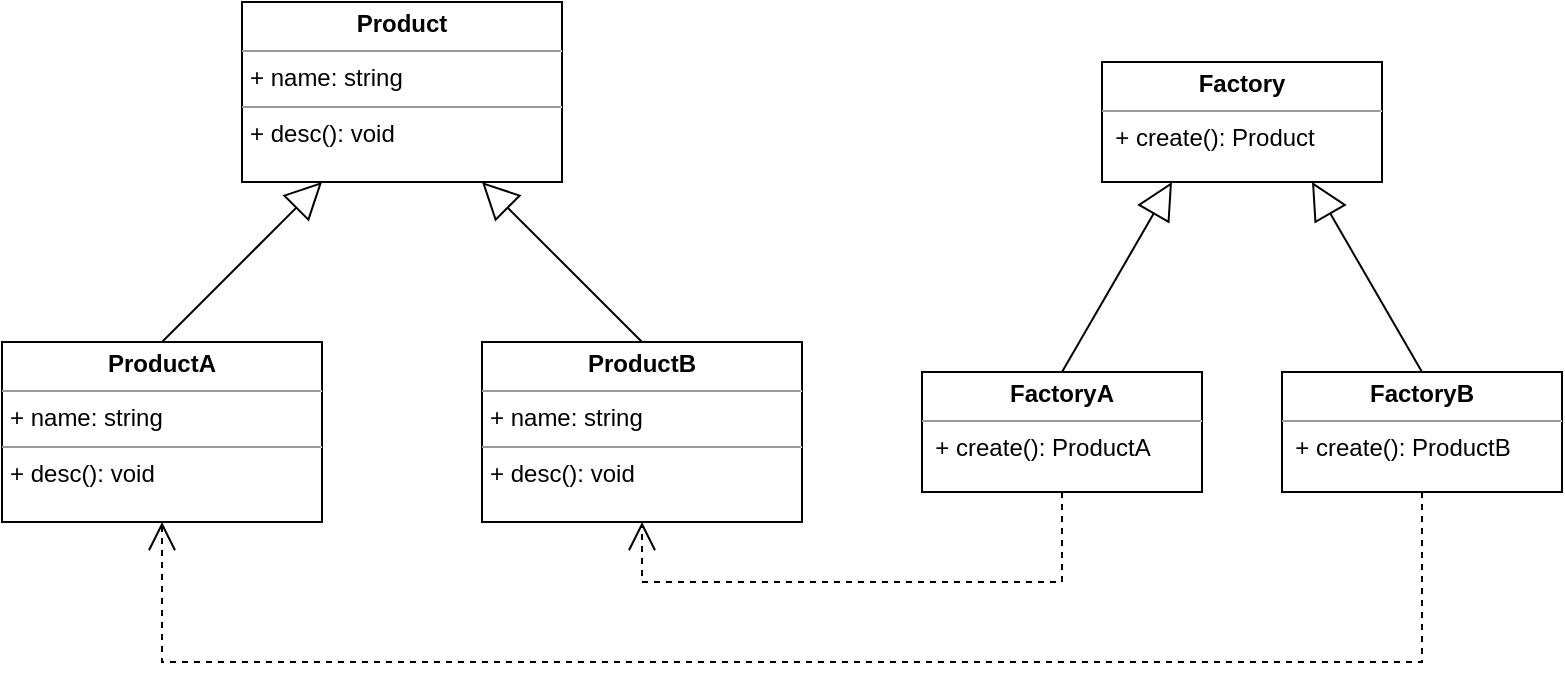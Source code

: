 <mxfile version="14.6.13" type="device"><diagram id="5G_MjmxL5HegxJ0Qo1So" name="Page-1"><mxGraphModel dx="1086" dy="806" grid="1" gridSize="10" guides="1" tooltips="1" connect="1" arrows="1" fold="1" page="1" pageScale="1" pageWidth="827" pageHeight="1169" math="0" shadow="0"><root><mxCell id="0"/><mxCell id="1" parent="0"/><mxCell id="Hr9RfEdb0wUrc-i_7len-1" value="&lt;p style=&quot;margin: 0px ; margin-top: 4px ; text-align: center&quot;&gt;&lt;b&gt;Product&lt;/b&gt;&lt;/p&gt;&lt;hr size=&quot;1&quot;&gt;&lt;p style=&quot;margin: 0px ; margin-left: 4px&quot;&gt;+ name: string&lt;/p&gt;&lt;hr size=&quot;1&quot;&gt;&lt;p style=&quot;margin: 0px ; margin-left: 4px&quot;&gt;+ desc(): void&lt;/p&gt;" style="verticalAlign=top;align=left;overflow=fill;fontSize=12;fontFamily=Helvetica;html=1;" parent="1" vertex="1"><mxGeometry x="240" y="150" width="160" height="90" as="geometry"/></mxCell><mxCell id="Hr9RfEdb0wUrc-i_7len-2" value="&lt;p style=&quot;margin: 0px ; margin-top: 4px ; text-align: center&quot;&gt;&lt;b&gt;ProductB&lt;/b&gt;&lt;/p&gt;&lt;hr size=&quot;1&quot;&gt;&lt;p style=&quot;margin: 0px ; margin-left: 4px&quot;&gt;+ name: string&lt;/p&gt;&lt;hr size=&quot;1&quot;&gt;&lt;p style=&quot;margin: 0px ; margin-left: 4px&quot;&gt;+ desc(): void&lt;/p&gt;" style="verticalAlign=top;align=left;overflow=fill;fontSize=12;fontFamily=Helvetica;html=1;" parent="1" vertex="1"><mxGeometry x="360" y="320" width="160" height="90" as="geometry"/></mxCell><mxCell id="Hr9RfEdb0wUrc-i_7len-3" value="&lt;p style=&quot;margin: 0px ; margin-top: 4px ; text-align: center&quot;&gt;&lt;b&gt;ProductA&lt;/b&gt;&lt;/p&gt;&lt;hr size=&quot;1&quot;&gt;&lt;p style=&quot;margin: 0px ; margin-left: 4px&quot;&gt;+ name: string&lt;/p&gt;&lt;hr size=&quot;1&quot;&gt;&lt;p style=&quot;margin: 0px ; margin-left: 4px&quot;&gt;+ desc(): void&lt;/p&gt;" style="verticalAlign=top;align=left;overflow=fill;fontSize=12;fontFamily=Helvetica;html=1;" parent="1" vertex="1"><mxGeometry x="120" y="320" width="160" height="90" as="geometry"/></mxCell><mxCell id="Hr9RfEdb0wUrc-i_7len-34" value="" style="endArrow=block;endSize=16;endFill=0;html=1;rounded=0;entryX=0.25;entryY=1;entryDx=0;entryDy=0;exitX=0.5;exitY=0;exitDx=0;exitDy=0;" parent="1" source="Hr9RfEdb0wUrc-i_7len-3" target="Hr9RfEdb0wUrc-i_7len-1" edge="1"><mxGeometry width="160" relative="1" as="geometry"><mxPoint x="340" y="320" as="sourcePoint"/><mxPoint x="500" y="320" as="targetPoint"/></mxGeometry></mxCell><mxCell id="Hr9RfEdb0wUrc-i_7len-35" value="" style="endArrow=block;endSize=16;endFill=0;html=1;rounded=0;entryX=0.75;entryY=1;entryDx=0;entryDy=0;exitX=0.5;exitY=0;exitDx=0;exitDy=0;" parent="1" source="Hr9RfEdb0wUrc-i_7len-2" target="Hr9RfEdb0wUrc-i_7len-1" edge="1"><mxGeometry width="160" relative="1" as="geometry"><mxPoint x="340" y="320" as="sourcePoint"/><mxPoint x="500" y="320" as="targetPoint"/><Array as="points"/></mxGeometry></mxCell><mxCell id="Hr9RfEdb0wUrc-i_7len-39" value="" style="endArrow=open;endSize=12;dashed=1;html=1;rounded=0;entryX=0.5;entryY=1;entryDx=0;entryDy=0;exitX=0.5;exitY=1;exitDx=0;exitDy=0;" parent="1" source="rwqdGqx1N8JcSS7f45IA-2" target="Hr9RfEdb0wUrc-i_7len-2" edge="1"><mxGeometry width="160" relative="1" as="geometry"><mxPoint x="640" y="410" as="sourcePoint"/><mxPoint x="580" y="320" as="targetPoint"/><Array as="points"><mxPoint x="650" y="440"/><mxPoint x="440" y="440"/></Array><mxPoint as="offset"/></mxGeometry></mxCell><mxCell id="Hr9RfEdb0wUrc-i_7len-38" value="" style="endArrow=open;endSize=12;dashed=1;html=1;rounded=0;entryX=0.5;entryY=1;entryDx=0;entryDy=0;exitX=0.5;exitY=1;exitDx=0;exitDy=0;" parent="1" source="rwqdGqx1N8JcSS7f45IA-3" edge="1" target="Hr9RfEdb0wUrc-i_7len-3"><mxGeometry width="160" relative="1" as="geometry"><mxPoint x="764" y="440" as="sourcePoint"/><mxPoint x="244" y="410" as="targetPoint"/><Array as="points"><mxPoint x="830" y="480"/><mxPoint x="200" y="480"/></Array><mxPoint as="offset"/></mxGeometry></mxCell><mxCell id="rwqdGqx1N8JcSS7f45IA-2" value="&lt;p style=&quot;margin: 0px ; margin-top: 4px ; text-align: center&quot;&gt;&lt;b&gt;FactoryA&lt;/b&gt;&lt;/p&gt;&lt;hr size=&quot;1&quot;&gt;&lt;div style=&quot;height: 2px&quot;&gt;&amp;nbsp; + create(): ProductA&lt;/div&gt;" style="verticalAlign=top;align=left;overflow=fill;fontSize=12;fontFamily=Helvetica;html=1;" parent="1" vertex="1"><mxGeometry x="580" y="335" width="140" height="60" as="geometry"/></mxCell><mxCell id="rwqdGqx1N8JcSS7f45IA-3" value="&lt;p style=&quot;margin: 0px ; margin-top: 4px ; text-align: center&quot;&gt;&lt;b&gt;FactoryB&lt;/b&gt;&lt;/p&gt;&lt;hr size=&quot;1&quot;&gt;&lt;div style=&quot;height: 2px&quot;&gt;&amp;nbsp; + create(): ProductB&lt;/div&gt;" style="verticalAlign=top;align=left;overflow=fill;fontSize=12;fontFamily=Helvetica;html=1;" parent="1" vertex="1"><mxGeometry x="760" y="335" width="140" height="60" as="geometry"/></mxCell><mxCell id="rwqdGqx1N8JcSS7f45IA-4" value="&lt;p style=&quot;margin: 0px ; margin-top: 4px ; text-align: center&quot;&gt;&lt;b&gt;Factory&lt;/b&gt;&lt;/p&gt;&lt;hr size=&quot;1&quot;&gt;&lt;div style=&quot;height: 2px&quot;&gt;&amp;nbsp; + create(): Product&lt;/div&gt;" style="verticalAlign=top;align=left;overflow=fill;fontSize=12;fontFamily=Helvetica;html=1;" parent="1" vertex="1"><mxGeometry x="670" y="180" width="140" height="60" as="geometry"/></mxCell><mxCell id="rwqdGqx1N8JcSS7f45IA-5" value="" style="endArrow=block;endSize=16;endFill=0;html=1;rounded=0;exitX=0.5;exitY=0;exitDx=0;exitDy=0;entryX=0.25;entryY=1;entryDx=0;entryDy=0;" parent="1" source="rwqdGqx1N8JcSS7f45IA-2" target="rwqdGqx1N8JcSS7f45IA-4" edge="1"><mxGeometry width="160" relative="1" as="geometry"><mxPoint x="640" y="330" as="sourcePoint"/><mxPoint x="720" y="250" as="targetPoint"/></mxGeometry></mxCell><mxCell id="rwqdGqx1N8JcSS7f45IA-6" value="" style="endArrow=block;endSize=16;endFill=0;html=1;rounded=0;exitX=0.5;exitY=0;exitDx=0;exitDy=0;entryX=0.75;entryY=1;entryDx=0;entryDy=0;" parent="1" source="rwqdGqx1N8JcSS7f45IA-3" target="rwqdGqx1N8JcSS7f45IA-4" edge="1"><mxGeometry width="160" relative="1" as="geometry"><mxPoint x="650" y="345" as="sourcePoint"/><mxPoint x="726" y="250" as="targetPoint"/></mxGeometry></mxCell></root></mxGraphModel></diagram></mxfile>